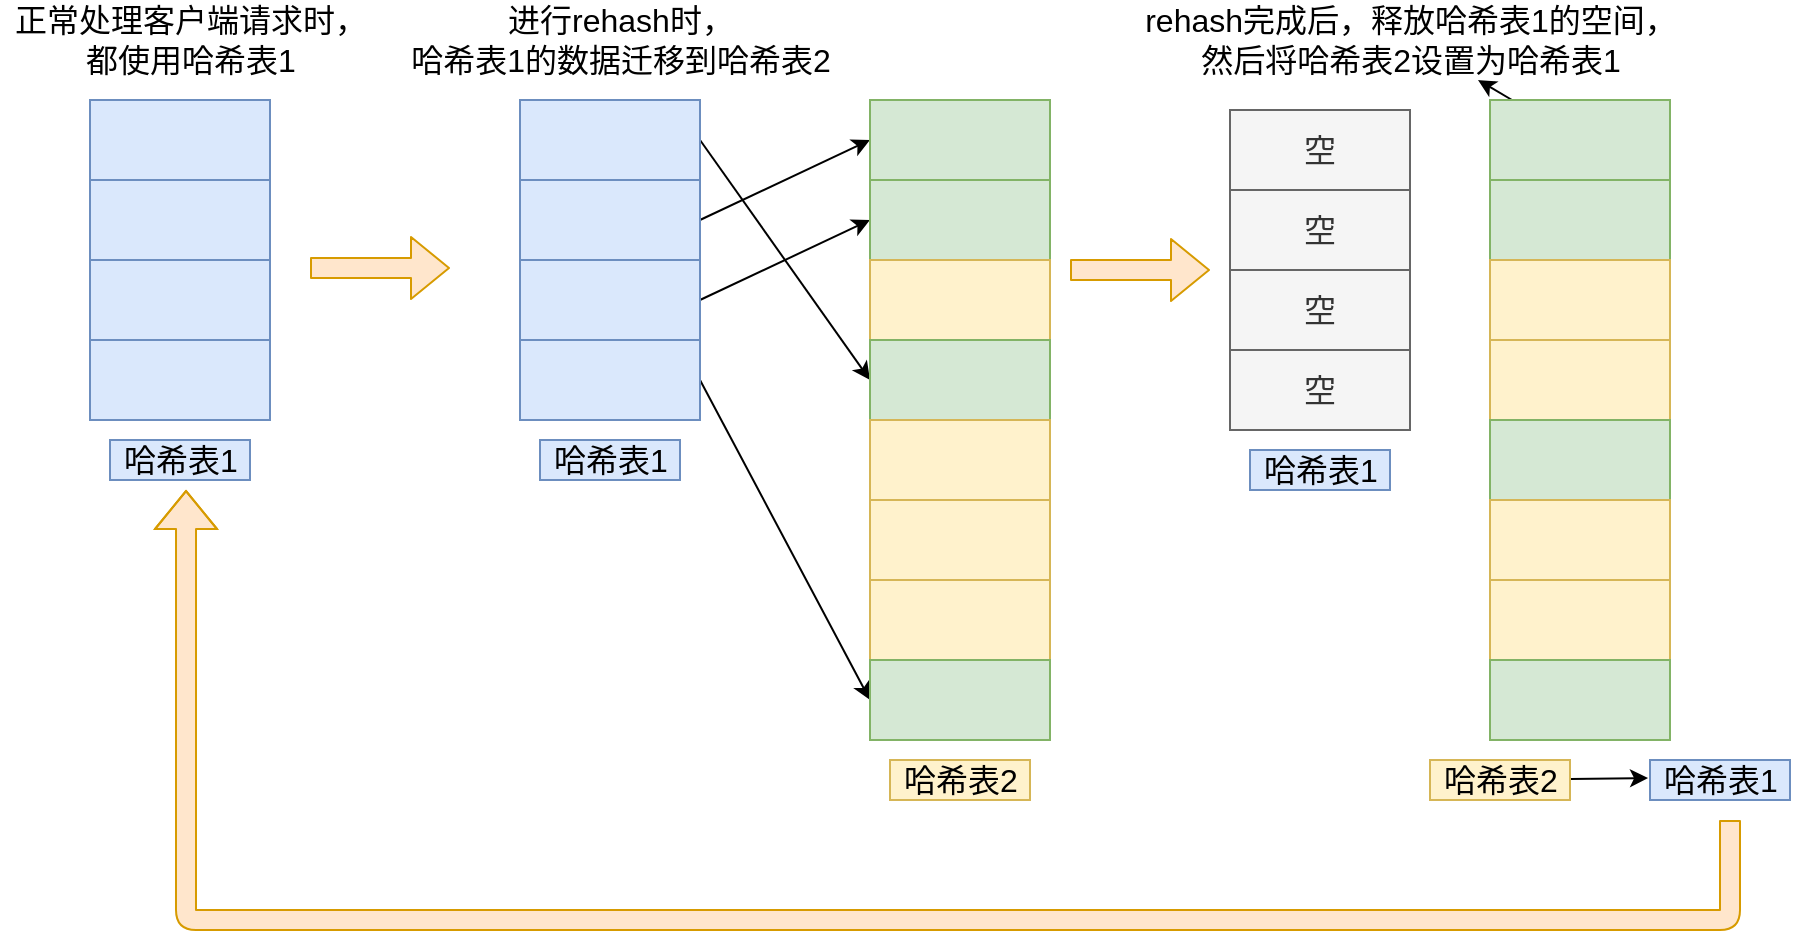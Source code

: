 <mxfile version="13.9.9" type="device"><diagram id="1f1XjhQFwe2h_h83gQyW" name="第 1 页"><mxGraphModel dx="946" dy="610" grid="1" gridSize="10" guides="1" tooltips="1" connect="1" arrows="1" fold="1" page="1" pageScale="1" pageWidth="827" pageHeight="1169" math="0" shadow="0"><root><mxCell id="0"/><mxCell id="1" parent="0"/><mxCell id="8lrKoNqlntoHqOR4n8Jz-1" value="" style="rounded=0;whiteSpace=wrap;html=1;fillColor=#dae8fc;strokeColor=#6c8ebf;fontSize=16;" vertex="1" parent="1"><mxGeometry x="120" y="120" width="90" height="40" as="geometry"/></mxCell><mxCell id="8lrKoNqlntoHqOR4n8Jz-2" value="" style="rounded=0;whiteSpace=wrap;html=1;fillColor=#dae8fc;strokeColor=#6c8ebf;fontSize=16;" vertex="1" parent="1"><mxGeometry x="120" y="160" width="90" height="40" as="geometry"/></mxCell><mxCell id="8lrKoNqlntoHqOR4n8Jz-3" value="正常处理客户端请求时，&lt;br style=&quot;font-size: 16px;&quot;&gt;都使用哈希表1" style="text;html=1;align=center;verticalAlign=middle;resizable=0;points=[];autosize=1;fontSize=16;" vertex="1" parent="1"><mxGeometry x="75" y="70" width="190" height="40" as="geometry"/></mxCell><mxCell id="8lrKoNqlntoHqOR4n8Jz-4" value="" style="rounded=0;whiteSpace=wrap;html=1;fillColor=#dae8fc;strokeColor=#6c8ebf;fontSize=16;" vertex="1" parent="1"><mxGeometry x="120" y="200" width="90" height="40" as="geometry"/></mxCell><mxCell id="8lrKoNqlntoHqOR4n8Jz-5" value="" style="rounded=0;whiteSpace=wrap;html=1;fillColor=#dae8fc;strokeColor=#6c8ebf;fontSize=16;" vertex="1" parent="1"><mxGeometry x="120" y="240" width="90" height="40" as="geometry"/></mxCell><mxCell id="8lrKoNqlntoHqOR4n8Jz-6" value="哈希表1" style="text;html=1;align=center;verticalAlign=middle;resizable=0;points=[];autosize=1;fontSize=16;fillColor=#dae8fc;strokeColor=#6c8ebf;" vertex="1" parent="1"><mxGeometry x="130" y="290" width="70" height="20" as="geometry"/></mxCell><mxCell id="8lrKoNqlntoHqOR4n8Jz-22" style="rounded=0;orthogonalLoop=1;jettySize=auto;html=1;entryX=0;entryY=0.5;entryDx=0;entryDy=0;exitX=1;exitY=0.5;exitDx=0;exitDy=0;fontSize=16;" edge="1" parent="1" source="8lrKoNqlntoHqOR4n8Jz-7" target="8lrKoNqlntoHqOR4n8Jz-16"><mxGeometry relative="1" as="geometry"/></mxCell><mxCell id="8lrKoNqlntoHqOR4n8Jz-7" value="" style="rounded=0;whiteSpace=wrap;html=1;fontSize=16;fillColor=#dae8fc;strokeColor=#6c8ebf;" vertex="1" parent="1"><mxGeometry x="335" y="120" width="90" height="40" as="geometry"/></mxCell><mxCell id="8lrKoNqlntoHqOR4n8Jz-25" style="edgeStyle=none;rounded=0;orthogonalLoop=1;jettySize=auto;html=1;entryX=0;entryY=0.5;entryDx=0;entryDy=0;exitX=1;exitY=0.5;exitDx=0;exitDy=0;fontSize=16;" edge="1" parent="1" source="8lrKoNqlntoHqOR4n8Jz-8" target="8lrKoNqlntoHqOR4n8Jz-13"><mxGeometry relative="1" as="geometry"/></mxCell><mxCell id="8lrKoNqlntoHqOR4n8Jz-8" value="" style="rounded=0;whiteSpace=wrap;html=1;fontSize=16;fillColor=#dae8fc;strokeColor=#6c8ebf;" vertex="1" parent="1"><mxGeometry x="335" y="160" width="90" height="40" as="geometry"/></mxCell><mxCell id="8lrKoNqlntoHqOR4n8Jz-9" value="进行rehash时，&lt;br style=&quot;font-size: 16px;&quot;&gt;哈希表1的数据迁移到哈希表2" style="text;html=1;align=center;verticalAlign=middle;resizable=0;points=[];autosize=1;fontSize=16;" vertex="1" parent="1"><mxGeometry x="270" y="70" width="230" height="40" as="geometry"/></mxCell><mxCell id="8lrKoNqlntoHqOR4n8Jz-24" style="edgeStyle=none;rounded=0;orthogonalLoop=1;jettySize=auto;html=1;entryX=0;entryY=0.5;entryDx=0;entryDy=0;exitX=1;exitY=0.5;exitDx=0;exitDy=0;fontSize=16;" edge="1" parent="1" source="8lrKoNqlntoHqOR4n8Jz-10" target="8lrKoNqlntoHqOR4n8Jz-14"><mxGeometry relative="1" as="geometry"/></mxCell><mxCell id="8lrKoNqlntoHqOR4n8Jz-10" value="" style="rounded=0;whiteSpace=wrap;html=1;fontSize=16;fillColor=#dae8fc;strokeColor=#6c8ebf;" vertex="1" parent="1"><mxGeometry x="335" y="200" width="90" height="40" as="geometry"/></mxCell><mxCell id="8lrKoNqlntoHqOR4n8Jz-23" style="edgeStyle=none;rounded=0;orthogonalLoop=1;jettySize=auto;html=1;entryX=0;entryY=0.5;entryDx=0;entryDy=0;exitX=1;exitY=0.5;exitDx=0;exitDy=0;fontSize=16;" edge="1" parent="1" source="8lrKoNqlntoHqOR4n8Jz-11" target="8lrKoNqlntoHqOR4n8Jz-21"><mxGeometry relative="1" as="geometry"/></mxCell><mxCell id="8lrKoNqlntoHqOR4n8Jz-11" value="" style="rounded=0;whiteSpace=wrap;html=1;fontSize=16;fillColor=#dae8fc;strokeColor=#6c8ebf;" vertex="1" parent="1"><mxGeometry x="335" y="240" width="90" height="40" as="geometry"/></mxCell><mxCell id="8lrKoNqlntoHqOR4n8Jz-12" value="哈希表1" style="text;html=1;align=center;verticalAlign=middle;resizable=0;points=[];autosize=1;fontSize=16;fillColor=#dae8fc;strokeColor=#6c8ebf;" vertex="1" parent="1"><mxGeometry x="345" y="290" width="70" height="20" as="geometry"/></mxCell><mxCell id="8lrKoNqlntoHqOR4n8Jz-13" value="" style="rounded=0;whiteSpace=wrap;html=1;fontSize=16;fillColor=#d5e8d4;strokeColor=#82b366;" vertex="1" parent="1"><mxGeometry x="510" y="120" width="90" height="40" as="geometry"/></mxCell><mxCell id="8lrKoNqlntoHqOR4n8Jz-14" value="" style="rounded=0;whiteSpace=wrap;html=1;fontSize=16;fillColor=#d5e8d4;strokeColor=#82b366;" vertex="1" parent="1"><mxGeometry x="510" y="160" width="90" height="40" as="geometry"/></mxCell><mxCell id="8lrKoNqlntoHqOR4n8Jz-15" value="" style="rounded=0;whiteSpace=wrap;html=1;fontSize=16;fillColor=#fff2cc;strokeColor=#d6b656;" vertex="1" parent="1"><mxGeometry x="510" y="200" width="90" height="40" as="geometry"/></mxCell><mxCell id="8lrKoNqlntoHqOR4n8Jz-16" value="" style="rounded=0;whiteSpace=wrap;html=1;fontSize=16;fillColor=#d5e8d4;strokeColor=#82b366;" vertex="1" parent="1"><mxGeometry x="510" y="240" width="90" height="40" as="geometry"/></mxCell><mxCell id="8lrKoNqlntoHqOR4n8Jz-17" value="哈希表2" style="text;html=1;align=center;verticalAlign=middle;resizable=0;points=[];autosize=1;fontSize=16;fillColor=#fff2cc;strokeColor=#d6b656;" vertex="1" parent="1"><mxGeometry x="520" y="450" width="70" height="20" as="geometry"/></mxCell><mxCell id="8lrKoNqlntoHqOR4n8Jz-18" value="" style="rounded=0;whiteSpace=wrap;html=1;fontSize=16;fillColor=#fff2cc;strokeColor=#d6b656;" vertex="1" parent="1"><mxGeometry x="510" y="280" width="90" height="40" as="geometry"/></mxCell><mxCell id="8lrKoNqlntoHqOR4n8Jz-19" value="" style="rounded=0;whiteSpace=wrap;html=1;fontSize=16;fillColor=#fff2cc;strokeColor=#d6b656;" vertex="1" parent="1"><mxGeometry x="510" y="320" width="90" height="40" as="geometry"/></mxCell><mxCell id="8lrKoNqlntoHqOR4n8Jz-20" value="" style="rounded=0;whiteSpace=wrap;html=1;fontSize=16;fillColor=#fff2cc;strokeColor=#d6b656;" vertex="1" parent="1"><mxGeometry x="510" y="360" width="90" height="40" as="geometry"/></mxCell><mxCell id="8lrKoNqlntoHqOR4n8Jz-21" value="" style="rounded=0;whiteSpace=wrap;html=1;fontSize=16;fillColor=#d5e8d4;strokeColor=#82b366;" vertex="1" parent="1"><mxGeometry x="510" y="400" width="90" height="40" as="geometry"/></mxCell><mxCell id="8lrKoNqlntoHqOR4n8Jz-48" style="edgeStyle=none;rounded=0;orthogonalLoop=1;jettySize=auto;html=1;fontSize=16;" edge="1" parent="1" source="8lrKoNqlntoHqOR4n8Jz-26" target="8lrKoNqlntoHqOR4n8Jz-35"><mxGeometry relative="1" as="geometry"/></mxCell><mxCell id="8lrKoNqlntoHqOR4n8Jz-26" value="" style="rounded=0;whiteSpace=wrap;html=1;fontSize=16;fillColor=#d5e8d4;strokeColor=#82b366;" vertex="1" parent="1"><mxGeometry x="820" y="120" width="90" height="40" as="geometry"/></mxCell><mxCell id="8lrKoNqlntoHqOR4n8Jz-27" value="" style="rounded=0;whiteSpace=wrap;html=1;fontSize=16;fillColor=#d5e8d4;strokeColor=#82b366;" vertex="1" parent="1"><mxGeometry x="820" y="160" width="90" height="40" as="geometry"/></mxCell><mxCell id="8lrKoNqlntoHqOR4n8Jz-28" value="" style="rounded=0;whiteSpace=wrap;html=1;fontSize=16;fillColor=#fff2cc;strokeColor=#d6b656;" vertex="1" parent="1"><mxGeometry x="820" y="200" width="90" height="40" as="geometry"/></mxCell><mxCell id="8lrKoNqlntoHqOR4n8Jz-29" value="" style="rounded=0;whiteSpace=wrap;html=1;fontSize=16;fillColor=#fff2cc;strokeColor=#d6b656;" vertex="1" parent="1"><mxGeometry x="820" y="240" width="90" height="40" as="geometry"/></mxCell><mxCell id="8lrKoNqlntoHqOR4n8Jz-42" style="edgeStyle=none;rounded=0;orthogonalLoop=1;jettySize=auto;html=1;entryX=-0.014;entryY=0.45;entryDx=0;entryDy=0;entryPerimeter=0;fontSize=16;" edge="1" parent="1" source="8lrKoNqlntoHqOR4n8Jz-30" target="8lrKoNqlntoHqOR4n8Jz-41"><mxGeometry relative="1" as="geometry"/></mxCell><mxCell id="8lrKoNqlntoHqOR4n8Jz-30" value="哈希表2" style="text;html=1;align=center;verticalAlign=middle;resizable=0;points=[];autosize=1;fontSize=16;fillColor=#fff2cc;strokeColor=#d6b656;" vertex="1" parent="1"><mxGeometry x="790" y="450" width="70" height="20" as="geometry"/></mxCell><mxCell id="8lrKoNqlntoHqOR4n8Jz-31" value="" style="rounded=0;whiteSpace=wrap;html=1;fontSize=16;fillColor=#d5e8d4;strokeColor=#82b366;" vertex="1" parent="1"><mxGeometry x="820" y="280" width="90" height="40" as="geometry"/></mxCell><mxCell id="8lrKoNqlntoHqOR4n8Jz-32" value="" style="rounded=0;whiteSpace=wrap;html=1;fontSize=16;fillColor=#fff2cc;strokeColor=#d6b656;" vertex="1" parent="1"><mxGeometry x="820" y="320" width="90" height="40" as="geometry"/></mxCell><mxCell id="8lrKoNqlntoHqOR4n8Jz-33" value="" style="rounded=0;whiteSpace=wrap;html=1;fontSize=16;fillColor=#fff2cc;strokeColor=#d6b656;" vertex="1" parent="1"><mxGeometry x="820" y="360" width="90" height="40" as="geometry"/></mxCell><mxCell id="8lrKoNqlntoHqOR4n8Jz-34" value="" style="rounded=0;whiteSpace=wrap;html=1;fontSize=16;fillColor=#d5e8d4;strokeColor=#82b366;" vertex="1" parent="1"><mxGeometry x="820" y="400" width="90" height="40" as="geometry"/></mxCell><mxCell id="8lrKoNqlntoHqOR4n8Jz-35" value="rehash完成后，释放哈希表1的空间，&lt;br&gt;然后将哈希表2设置为哈希表1" style="text;html=1;align=center;verticalAlign=middle;resizable=0;points=[];autosize=1;fontSize=16;" vertex="1" parent="1"><mxGeometry x="640" y="70" width="280" height="40" as="geometry"/></mxCell><mxCell id="8lrKoNqlntoHqOR4n8Jz-36" value="空" style="rounded=0;whiteSpace=wrap;html=1;fontSize=16;fillColor=#f5f5f5;strokeColor=#666666;fontColor=#333333;" vertex="1" parent="1"><mxGeometry x="690" y="125" width="90" height="40" as="geometry"/></mxCell><mxCell id="8lrKoNqlntoHqOR4n8Jz-37" value="&lt;span&gt;空&lt;/span&gt;" style="rounded=0;whiteSpace=wrap;html=1;fontSize=16;fillColor=#f5f5f5;strokeColor=#666666;fontColor=#333333;" vertex="1" parent="1"><mxGeometry x="690" y="165" width="90" height="40" as="geometry"/></mxCell><mxCell id="8lrKoNqlntoHqOR4n8Jz-38" value="&lt;span&gt;空&lt;/span&gt;" style="rounded=0;whiteSpace=wrap;html=1;fontSize=16;fillColor=#f5f5f5;strokeColor=#666666;fontColor=#333333;" vertex="1" parent="1"><mxGeometry x="690" y="205" width="90" height="40" as="geometry"/></mxCell><mxCell id="8lrKoNqlntoHqOR4n8Jz-39" value="&lt;span&gt;空&lt;/span&gt;" style="rounded=0;whiteSpace=wrap;html=1;fontSize=16;fillColor=#f5f5f5;strokeColor=#666666;fontColor=#333333;" vertex="1" parent="1"><mxGeometry x="690" y="245" width="90" height="40" as="geometry"/></mxCell><mxCell id="8lrKoNqlntoHqOR4n8Jz-40" value="哈希表1" style="text;html=1;align=center;verticalAlign=middle;resizable=0;points=[];autosize=1;fontSize=16;fillColor=#dae8fc;strokeColor=#6c8ebf;" vertex="1" parent="1"><mxGeometry x="700" y="295" width="70" height="20" as="geometry"/></mxCell><mxCell id="8lrKoNqlntoHqOR4n8Jz-41" value="哈希表1" style="text;html=1;align=center;verticalAlign=middle;resizable=0;points=[];autosize=1;fontSize=16;fillColor=#dae8fc;strokeColor=#6c8ebf;" vertex="1" parent="1"><mxGeometry x="900" y="450" width="70" height="20" as="geometry"/></mxCell><mxCell id="8lrKoNqlntoHqOR4n8Jz-44" value="" style="shape=flexArrow;endArrow=classic;html=1;fontSize=16;fillColor=#ffe6cc;strokeColor=#d79b00;" edge="1" parent="1"><mxGeometry width="50" height="50" relative="1" as="geometry"><mxPoint x="230" y="204" as="sourcePoint"/><mxPoint x="300" y="204" as="targetPoint"/></mxGeometry></mxCell><mxCell id="8lrKoNqlntoHqOR4n8Jz-45" value="" style="shape=flexArrow;endArrow=classic;html=1;fontSize=16;fillColor=#ffe6cc;strokeColor=#d79b00;" edge="1" parent="1"><mxGeometry width="50" height="50" relative="1" as="geometry"><mxPoint x="610" y="205" as="sourcePoint"/><mxPoint x="680" y="205" as="targetPoint"/></mxGeometry></mxCell><mxCell id="8lrKoNqlntoHqOR4n8Jz-46" value="" style="shape=flexArrow;endArrow=classic;html=1;fontSize=16;entryX=0.543;entryY=1.25;entryDx=0;entryDy=0;entryPerimeter=0;fillColor=#ffe6cc;strokeColor=#d79b00;" edge="1" parent="1" target="8lrKoNqlntoHqOR4n8Jz-6"><mxGeometry width="50" height="50" relative="1" as="geometry"><mxPoint x="940" y="480" as="sourcePoint"/><mxPoint x="864.5" y="530" as="targetPoint"/><Array as="points"><mxPoint x="940" y="530"/><mxPoint x="168" y="530"/></Array></mxGeometry></mxCell></root></mxGraphModel></diagram></mxfile>